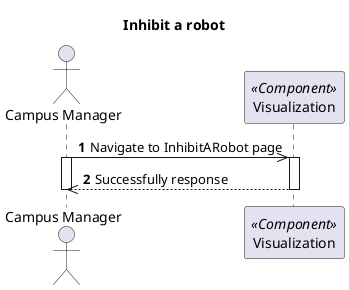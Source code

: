 @startuml Process View - Level 2 - Inhibit a robot
'https://plantuml.com/sequence-diagram

autonumber

skinparam packageStyle rect

title Inhibit a robot

actor "Campus Manager" as CM
participant "Visualization" as V <<Component>>

CM->> V : Navigate to InhibitARobot page
activate CM
activate V
CM<<--- V : Successfully response
deactivate V
deactivate CM
@enduml
